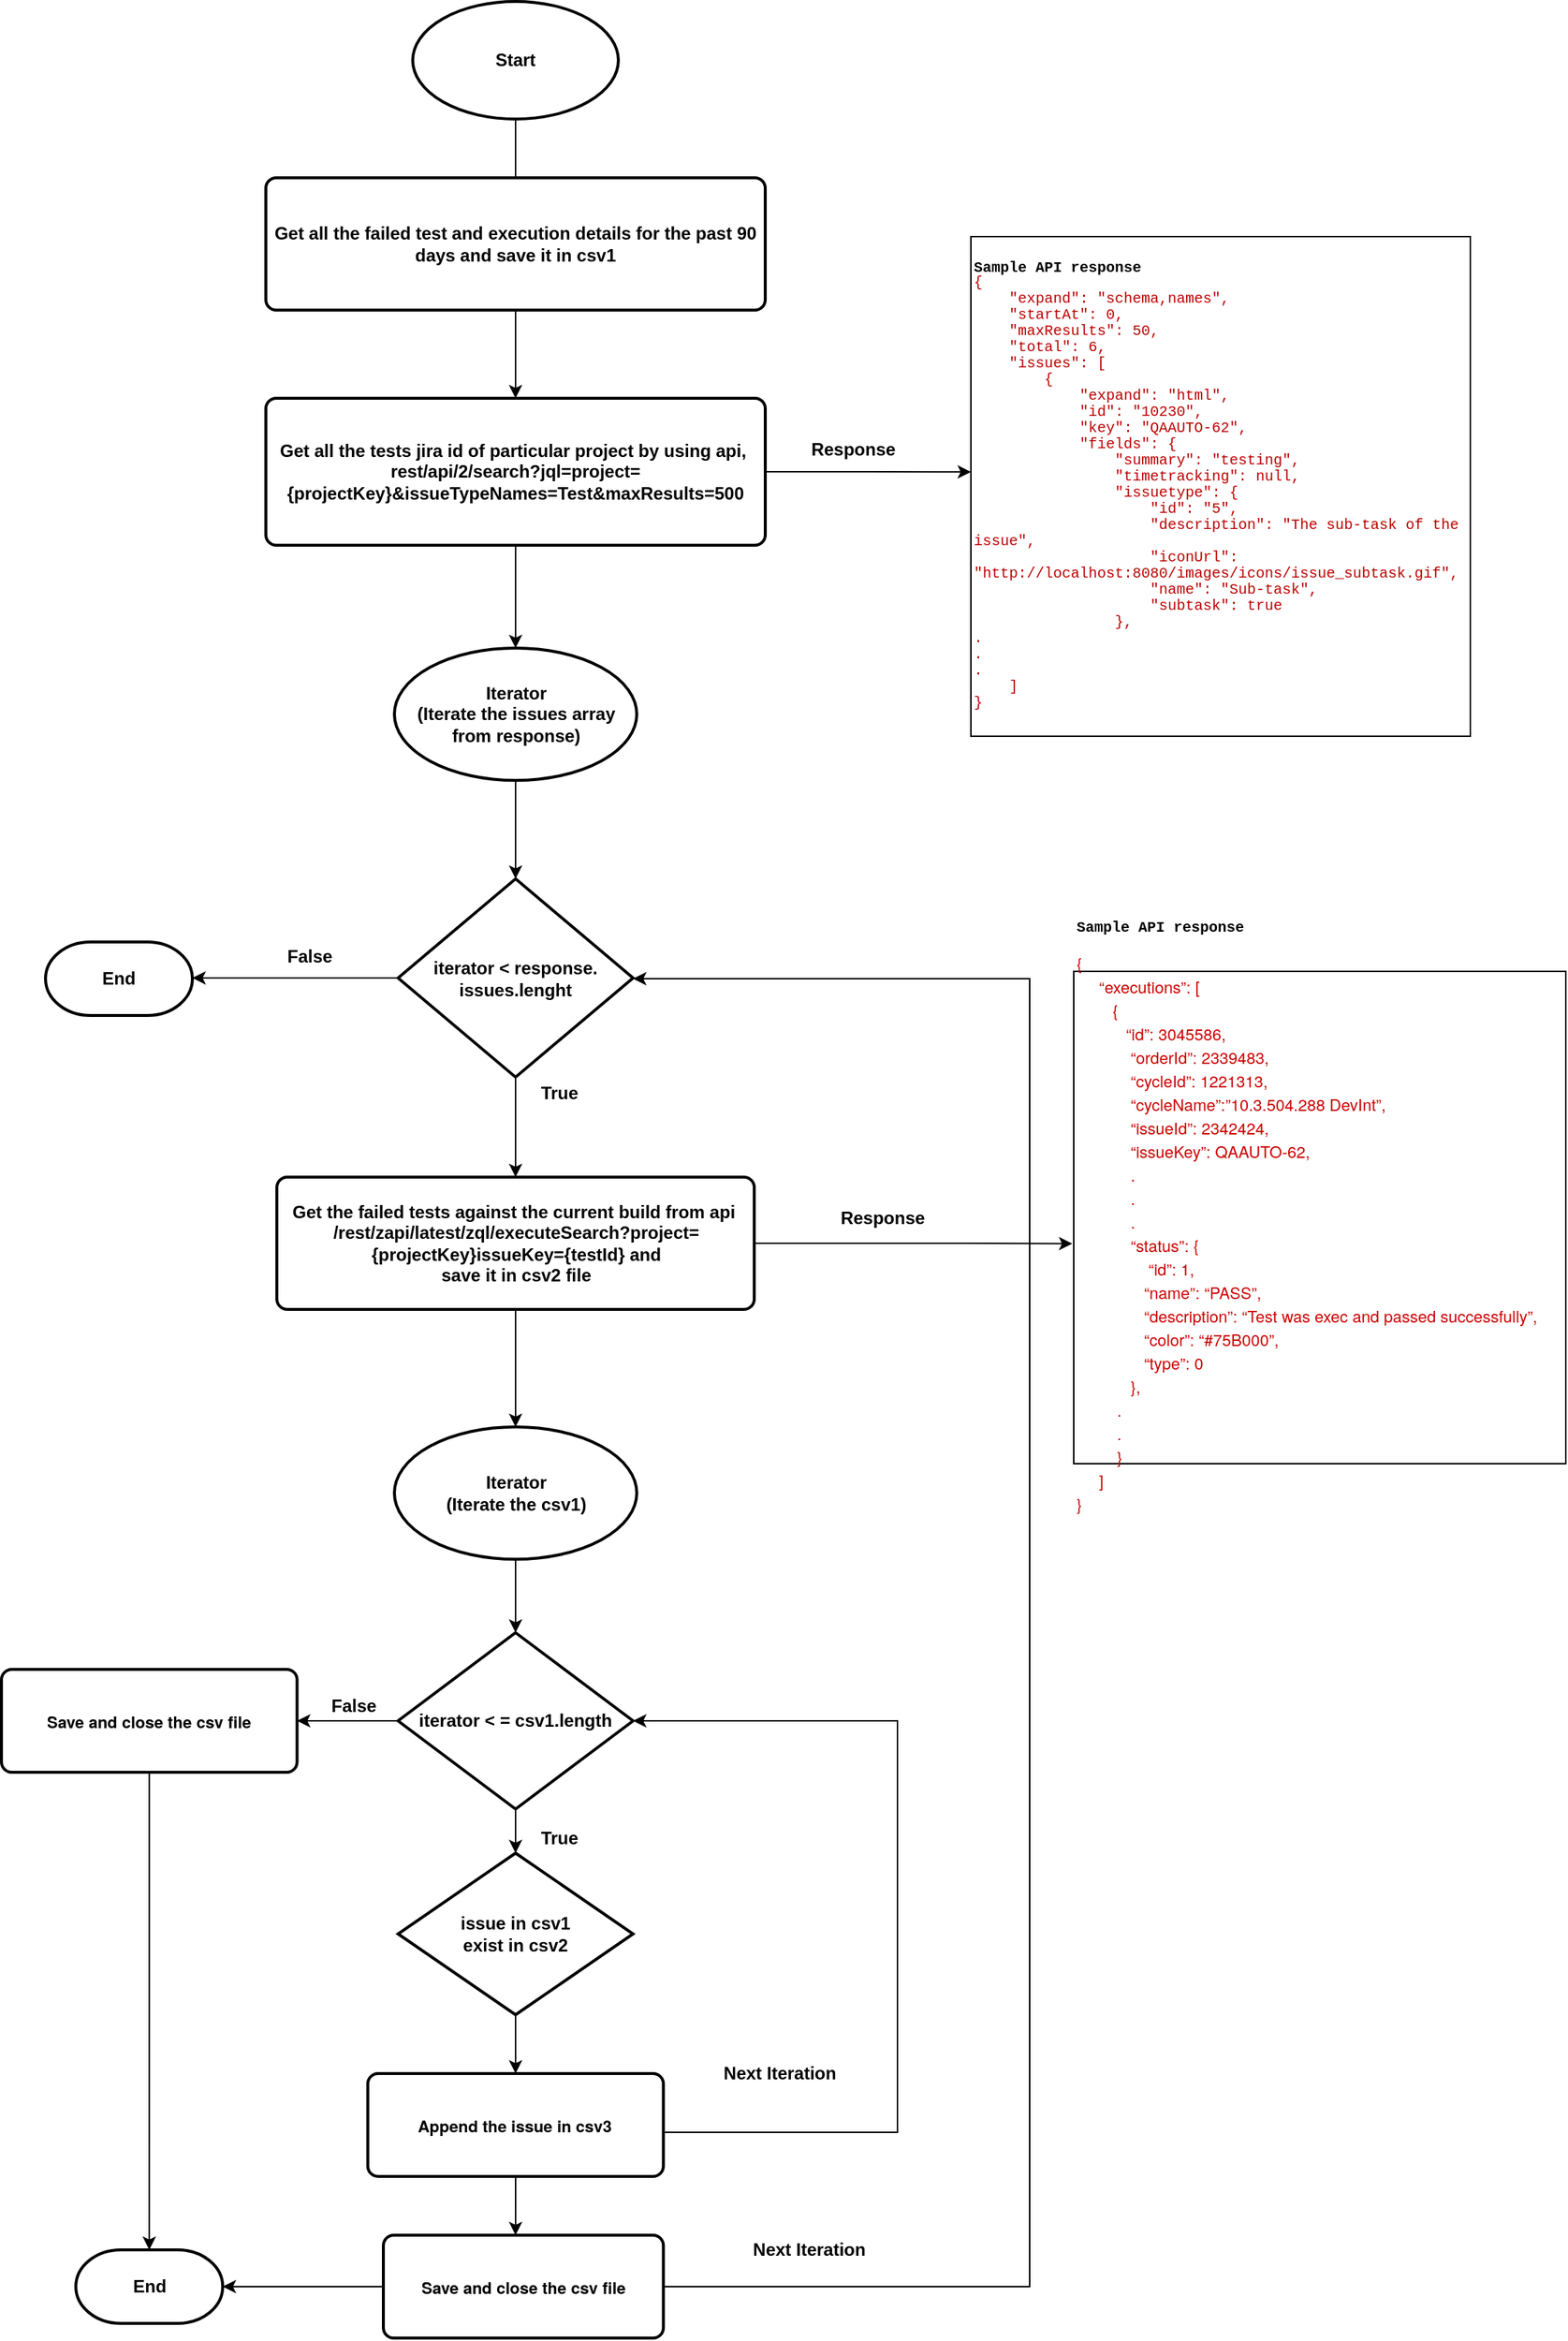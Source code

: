 <mxfile version="13.6.0" type="device"><diagram id="2oE6Z_LsZPGWyLlw_Tdg" name="Page-1"><mxGraphModel dx="1662" dy="745" grid="1" gridSize="10" guides="1" tooltips="1" connect="1" arrows="1" fold="1" page="1" pageScale="1" pageWidth="1169" pageHeight="1654" math="0" shadow="0"><root><mxCell id="0"/><mxCell id="1" parent="0"/><mxCell id="XJY1YXqHP2De0MXjU5ea-6" style="edgeStyle=orthogonalEdgeStyle;rounded=0;orthogonalLoop=1;jettySize=auto;html=1;entryX=0.5;entryY=0;entryDx=0;entryDy=0;" parent="1" source="hx-Lhf3FxmD-cuh9rM-f-1" edge="1"><mxGeometry relative="1" as="geometry"><mxPoint x="369.99" y="170" as="targetPoint"/></mxGeometry></mxCell><mxCell id="hx-Lhf3FxmD-cuh9rM-f-1" value="&lt;b&gt;Start&lt;/b&gt;" style="strokeWidth=2;html=1;shape=mxgraph.flowchart.start_2;whiteSpace=wrap;" parent="1" vertex="1"><mxGeometry x="299.99" y="20" width="140" height="80" as="geometry"/></mxCell><mxCell id="hx-Lhf3FxmD-cuh9rM-f-8" style="edgeStyle=orthogonalEdgeStyle;rounded=0;orthogonalLoop=1;jettySize=auto;html=1;exitX=0.5;exitY=1;exitDx=0;exitDy=0;entryX=0.5;entryY=0;entryDx=0;entryDy=0;entryPerimeter=0;" parent="1" source="hx-Lhf3FxmD-cuh9rM-f-3" target="hx-Lhf3FxmD-cuh9rM-f-7" edge="1"><mxGeometry relative="1" as="geometry"/></mxCell><mxCell id="hx-Lhf3FxmD-cuh9rM-f-9" style="edgeStyle=orthogonalEdgeStyle;rounded=0;orthogonalLoop=1;jettySize=auto;html=1;entryX=0;entryY=0.471;entryDx=0;entryDy=0;entryPerimeter=0;" parent="1" source="hx-Lhf3FxmD-cuh9rM-f-3" target="hx-Lhf3FxmD-cuh9rM-f-6" edge="1"><mxGeometry relative="1" as="geometry"/></mxCell><mxCell id="hx-Lhf3FxmD-cuh9rM-f-3" value="Get all the tests jira id of particular project by using api,&amp;nbsp;&lt;br&gt;rest/api/2/search?jql=project={projectKey}&amp;amp;issueTypeNames=Test&amp;amp;maxResults=500" style="rounded=1;whiteSpace=wrap;html=1;absoluteArcSize=1;arcSize=14;strokeWidth=2;fontStyle=1" parent="1" vertex="1"><mxGeometry x="200.01" y="290" width="340" height="100" as="geometry"/></mxCell><mxCell id="hx-Lhf3FxmD-cuh9rM-f-6" value="&lt;p class=&quot;p1&quot; style=&quot;margin: 0px ; font-stretch: normal ; line-height: 100% ; font-family: &amp;#34;courier&amp;#34; ; font-size: 10px&quot;&gt;&lt;span class=&quot;s1&quot;&gt;&lt;font style=&quot;font-size: 10px&quot; color=&quot;rgba(0, 0, 0, 0)&quot;&gt;&lt;br&gt;&lt;/font&gt;&lt;/span&gt;&lt;/p&gt;&lt;p class=&quot;p1&quot; style=&quot;margin: 0px ; font-stretch: normal ; line-height: 100% ; font-family: &amp;#34;courier&amp;#34; ; font-size: 10px&quot;&gt;&lt;span class=&quot;s1&quot;&gt;&lt;font style=&quot;font-size: 10px&quot;&gt;&lt;b&gt;Sample API response&lt;/b&gt;&lt;/font&gt;&lt;/span&gt;&lt;/p&gt;&lt;p class=&quot;p1&quot; style=&quot;margin: 0px ; font-stretch: normal ; line-height: 100% ; font-family: &amp;#34;courier&amp;#34; ; font-size: 10px&quot;&gt;&lt;span class=&quot;s1&quot;&gt;&lt;font style=&quot;font-size: 10px&quot; color=&quot;rgba(0, 0, 0, 0)&quot;&gt;{&lt;/font&gt;&lt;/span&gt;&lt;/p&gt;&lt;p class=&quot;p1&quot; style=&quot;margin: 0px ; font-stretch: normal ; line-height: normal ; font-family: &amp;#34;courier&amp;#34; ; font-size: 10px&quot;&gt;&lt;span class=&quot;s1&quot;&gt;&lt;font style=&quot;font-size: 10px&quot; color=&quot;rgba(0, 0, 0, 0)&quot;&gt;&lt;span class=&quot;Apple-converted-space&quot;&gt;&amp;nbsp; &amp;nbsp; &lt;/span&gt;&quot;expand&quot;: &quot;schema,names&quot;,&lt;/font&gt;&lt;/span&gt;&lt;/p&gt;&lt;p class=&quot;p1&quot; style=&quot;margin: 0px ; font-stretch: normal ; line-height: normal ; font-family: &amp;#34;courier&amp;#34; ; font-size: 10px&quot;&gt;&lt;span class=&quot;s1&quot;&gt;&lt;font style=&quot;font-size: 10px&quot; color=&quot;rgba(0, 0, 0, 0)&quot;&gt;&lt;span class=&quot;Apple-converted-space&quot;&gt;&amp;nbsp; &amp;nbsp; &lt;/span&gt;&quot;startAt&quot;: 0,&lt;/font&gt;&lt;/span&gt;&lt;/p&gt;&lt;p class=&quot;p1&quot; style=&quot;margin: 0px ; font-stretch: normal ; line-height: normal ; font-family: &amp;#34;courier&amp;#34; ; font-size: 10px&quot;&gt;&lt;span class=&quot;s1&quot;&gt;&lt;font style=&quot;font-size: 10px&quot; color=&quot;rgba(0, 0, 0, 0)&quot;&gt;&lt;span class=&quot;Apple-converted-space&quot;&gt;&amp;nbsp; &amp;nbsp; &lt;/span&gt;&quot;maxResults&quot;: 50,&lt;/font&gt;&lt;/span&gt;&lt;/p&gt;&lt;p class=&quot;p1&quot; style=&quot;margin: 0px ; font-stretch: normal ; line-height: normal ; font-family: &amp;#34;courier&amp;#34; ; font-size: 10px&quot;&gt;&lt;span class=&quot;s1&quot;&gt;&lt;font style=&quot;font-size: 10px&quot; color=&quot;rgba(0, 0, 0, 0)&quot;&gt;&lt;span class=&quot;Apple-converted-space&quot;&gt;&amp;nbsp; &amp;nbsp; &lt;/span&gt;&quot;total&quot;: 6,&lt;/font&gt;&lt;/span&gt;&lt;/p&gt;&lt;p class=&quot;p1&quot; style=&quot;margin: 0px ; font-stretch: normal ; line-height: normal ; font-family: &amp;#34;courier&amp;#34; ; font-size: 10px&quot;&gt;&lt;span class=&quot;s1&quot;&gt;&lt;font style=&quot;font-size: 10px&quot; color=&quot;rgba(0, 0, 0, 0)&quot;&gt;&lt;span class=&quot;Apple-converted-space&quot;&gt;&amp;nbsp; &amp;nbsp; &lt;/span&gt;&quot;issues&quot;: [&lt;/font&gt;&lt;/span&gt;&lt;/p&gt;&lt;p class=&quot;p1&quot; style=&quot;margin: 0px ; font-stretch: normal ; line-height: normal ; font-family: &amp;#34;courier&amp;#34; ; font-size: 10px&quot;&gt;&lt;span class=&quot;s1&quot;&gt;&lt;font style=&quot;font-size: 10px&quot; color=&quot;rgba(0, 0, 0, 0)&quot;&gt;&lt;span class=&quot;Apple-converted-space&quot;&gt;&amp;nbsp; &amp;nbsp; &amp;nbsp; &amp;nbsp; &lt;/span&gt;{&lt;/font&gt;&lt;/span&gt;&lt;/p&gt;&lt;p class=&quot;p1&quot; style=&quot;margin: 0px ; font-stretch: normal ; line-height: normal ; font-family: &amp;#34;courier&amp;#34; ; font-size: 10px&quot;&gt;&lt;span class=&quot;s1&quot;&gt;&lt;font style=&quot;font-size: 10px&quot; color=&quot;rgba(0, 0, 0, 0)&quot;&gt;&lt;span class=&quot;Apple-converted-space&quot;&gt;&amp;nbsp; &amp;nbsp; &amp;nbsp; &amp;nbsp; &amp;nbsp; &amp;nbsp; &lt;/span&gt;&quot;expand&quot;: &quot;html&quot;,&lt;/font&gt;&lt;/span&gt;&lt;/p&gt;&lt;p class=&quot;p1&quot; style=&quot;margin: 0px ; font-stretch: normal ; line-height: normal ; font-family: &amp;#34;courier&amp;#34; ; font-size: 10px&quot;&gt;&lt;span class=&quot;s1&quot;&gt;&lt;font style=&quot;font-size: 10px&quot; color=&quot;rgba(0, 0, 0, 0)&quot;&gt;&lt;span class=&quot;Apple-converted-space&quot;&gt;&amp;nbsp; &amp;nbsp; &amp;nbsp; &amp;nbsp; &amp;nbsp; &amp;nbsp; &lt;/span&gt;&quot;id&quot;: &quot;10230&quot;,&lt;/font&gt;&lt;/span&gt;&lt;/p&gt;&lt;p class=&quot;p1&quot; style=&quot;margin: 0px ; font-stretch: normal ; line-height: normal ; font-family: &amp;#34;courier&amp;#34; ; font-size: 10px&quot;&gt;&lt;span class=&quot;s1&quot;&gt;&lt;font style=&quot;font-size: 10px&quot; color=&quot;rgba(0, 0, 0, 0)&quot;&gt;&lt;span class=&quot;Apple-converted-space&quot;&gt;&amp;nbsp; &amp;nbsp; &amp;nbsp; &amp;nbsp; &amp;nbsp; &amp;nbsp; &lt;/span&gt;&quot;key&quot;: &quot;QAAUTO-62&quot;,&lt;/font&gt;&lt;/span&gt;&lt;/p&gt;&lt;p class=&quot;p1&quot; style=&quot;margin: 0px ; font-stretch: normal ; line-height: normal ; font-family: &amp;#34;courier&amp;#34; ; font-size: 10px&quot;&gt;&lt;span class=&quot;s1&quot;&gt;&lt;font style=&quot;font-size: 10px&quot; color=&quot;rgba(0, 0, 0, 0)&quot;&gt;&lt;span class=&quot;Apple-converted-space&quot;&gt;&amp;nbsp; &amp;nbsp; &amp;nbsp; &amp;nbsp; &amp;nbsp; &amp;nbsp; &lt;/span&gt;&quot;fields&quot;: {&lt;/font&gt;&lt;/span&gt;&lt;/p&gt;&lt;p class=&quot;p1&quot; style=&quot;margin: 0px ; font-stretch: normal ; line-height: normal ; font-family: &amp;#34;courier&amp;#34; ; font-size: 10px&quot;&gt;&lt;span class=&quot;s1&quot;&gt;&lt;font style=&quot;font-size: 10px&quot; color=&quot;rgba(0, 0, 0, 0)&quot;&gt;&lt;span class=&quot;Apple-converted-space&quot;&gt;&amp;nbsp; &amp;nbsp; &amp;nbsp; &amp;nbsp; &amp;nbsp; &amp;nbsp; &amp;nbsp; &amp;nbsp; &lt;/span&gt;&quot;summary&quot;: &quot;testing&quot;,&lt;/font&gt;&lt;/span&gt;&lt;/p&gt;&lt;p class=&quot;p1&quot; style=&quot;margin: 0px ; font-stretch: normal ; line-height: normal ; font-family: &amp;#34;courier&amp;#34; ; font-size: 10px&quot;&gt;&lt;span class=&quot;s1&quot;&gt;&lt;font style=&quot;font-size: 10px&quot; color=&quot;rgba(0, 0, 0, 0)&quot;&gt;&lt;span class=&quot;Apple-converted-space&quot;&gt;&amp;nbsp; &amp;nbsp; &amp;nbsp; &amp;nbsp; &amp;nbsp; &amp;nbsp; &amp;nbsp; &amp;nbsp; &lt;/span&gt;&quot;timetracking&quot;: null,&lt;/font&gt;&lt;/span&gt;&lt;/p&gt;&lt;p class=&quot;p1&quot; style=&quot;margin: 0px ; font-stretch: normal ; line-height: normal ; font-family: &amp;#34;courier&amp;#34; ; font-size: 10px&quot;&gt;&lt;span class=&quot;s1&quot;&gt;&lt;font style=&quot;font-size: 10px&quot; color=&quot;rgba(0, 0, 0, 0)&quot;&gt;&lt;span class=&quot;Apple-converted-space&quot;&gt;&amp;nbsp; &amp;nbsp; &amp;nbsp; &amp;nbsp; &amp;nbsp; &amp;nbsp; &amp;nbsp; &amp;nbsp; &lt;/span&gt;&quot;issuetype&quot;: {&lt;/font&gt;&lt;/span&gt;&lt;/p&gt;&lt;p class=&quot;p1&quot; style=&quot;margin: 0px ; font-stretch: normal ; line-height: normal ; font-family: &amp;#34;courier&amp;#34; ; font-size: 10px&quot;&gt;&lt;span class=&quot;s1&quot;&gt;&lt;font style=&quot;font-size: 10px&quot; color=&quot;rgba(0, 0, 0, 0)&quot;&gt;&lt;span class=&quot;Apple-converted-space&quot;&gt;&amp;nbsp; &amp;nbsp; &amp;nbsp; &amp;nbsp; &amp;nbsp; &amp;nbsp; &amp;nbsp; &amp;nbsp; &amp;nbsp; &amp;nbsp; &lt;/span&gt;&quot;id&quot;: &quot;5&quot;,&lt;/font&gt;&lt;/span&gt;&lt;/p&gt;&lt;p class=&quot;p1&quot; style=&quot;margin: 0px ; font-stretch: normal ; line-height: normal ; font-family: &amp;#34;courier&amp;#34; ; font-size: 10px&quot;&gt;&lt;span class=&quot;s1&quot;&gt;&lt;font style=&quot;font-size: 10px&quot; color=&quot;rgba(0, 0, 0, 0)&quot;&gt;&lt;span class=&quot;Apple-converted-space&quot;&gt;&amp;nbsp; &amp;nbsp; &amp;nbsp; &amp;nbsp; &amp;nbsp; &amp;nbsp; &amp;nbsp; &amp;nbsp; &amp;nbsp; &amp;nbsp; &lt;/span&gt;&quot;description&quot;: &quot;The sub-task of the issue&quot;,&lt;/font&gt;&lt;/span&gt;&lt;/p&gt;&lt;p class=&quot;p1&quot; style=&quot;margin: 0px ; font-stretch: normal ; line-height: normal ; font-family: &amp;#34;courier&amp;#34; ; font-size: 10px&quot;&gt;&lt;span class=&quot;s1&quot;&gt;&lt;font style=&quot;font-size: 10px&quot; color=&quot;rgba(0, 0, 0, 0)&quot;&gt;&lt;span class=&quot;Apple-converted-space&quot;&gt;&amp;nbsp; &amp;nbsp; &amp;nbsp; &amp;nbsp; &amp;nbsp; &amp;nbsp; &amp;nbsp; &amp;nbsp; &amp;nbsp; &amp;nbsp; &lt;/span&gt;&quot;iconUrl&quot;: &quot;http://localhost:8080/images/icons/issue_subtask.gif&quot;,&lt;/font&gt;&lt;/span&gt;&lt;/p&gt;&lt;p class=&quot;p1&quot; style=&quot;margin: 0px ; font-stretch: normal ; line-height: normal ; font-family: &amp;#34;courier&amp;#34; ; font-size: 10px&quot;&gt;&lt;span class=&quot;s1&quot;&gt;&lt;font style=&quot;font-size: 10px&quot; color=&quot;rgba(0, 0, 0, 0)&quot;&gt;&lt;span class=&quot;Apple-converted-space&quot;&gt;&amp;nbsp; &amp;nbsp; &amp;nbsp; &amp;nbsp; &amp;nbsp; &amp;nbsp; &amp;nbsp; &amp;nbsp; &amp;nbsp; &amp;nbsp; &lt;/span&gt;&quot;name&quot;: &quot;Sub-task&quot;,&lt;/font&gt;&lt;/span&gt;&lt;/p&gt;&lt;p class=&quot;p1&quot; style=&quot;margin: 0px ; font-stretch: normal ; line-height: normal ; font-family: &amp;#34;courier&amp;#34; ; font-size: 10px&quot;&gt;&lt;span class=&quot;s1&quot;&gt;&lt;font style=&quot;font-size: 10px&quot; color=&quot;rgba(0, 0, 0, 0)&quot;&gt;&lt;span class=&quot;Apple-converted-space&quot;&gt;&amp;nbsp; &amp;nbsp; &amp;nbsp; &amp;nbsp; &amp;nbsp; &amp;nbsp; &amp;nbsp; &amp;nbsp; &amp;nbsp; &amp;nbsp; &lt;/span&gt;&quot;subtask&quot;: true&lt;/font&gt;&lt;/span&gt;&lt;/p&gt;&lt;p class=&quot;p1&quot; style=&quot;margin: 0px ; font-stretch: normal ; line-height: normal ; font-family: &amp;#34;courier&amp;#34; ; font-size: 10px&quot;&gt;&lt;span class=&quot;s1&quot;&gt;&lt;font style=&quot;font-size: 10px&quot; color=&quot;rgba(0, 0, 0, 0)&quot;&gt;&lt;span class=&quot;Apple-converted-space&quot;&gt;&amp;nbsp; &amp;nbsp; &amp;nbsp; &amp;nbsp; &amp;nbsp; &amp;nbsp; &amp;nbsp; &amp;nbsp; &lt;/span&gt;},&lt;/font&gt;&lt;/span&gt;&lt;/p&gt;&lt;p class=&quot;p1&quot; style=&quot;margin: 0px ; font-stretch: normal ; line-height: normal ; font-family: &amp;#34;courier&amp;#34; ; font-size: 10px&quot;&gt;&lt;span class=&quot;s1&quot;&gt;&lt;font style=&quot;font-size: 10px&quot; color=&quot;rgba(0, 0, 0, 0)&quot;&gt;&lt;span class=&quot;Apple-tab-span&quot;&gt;&#9;&lt;/span&gt;&lt;span class=&quot;Apple-tab-span&quot;&gt;&#9;&lt;/span&gt;.&lt;/font&gt;&lt;/span&gt;&lt;/p&gt;&lt;p class=&quot;p1&quot; style=&quot;margin: 0px ; font-stretch: normal ; line-height: normal ; font-family: &amp;#34;courier&amp;#34; ; font-size: 10px&quot;&gt;&lt;span class=&quot;s1&quot;&gt;&lt;font style=&quot;font-size: 10px&quot; color=&quot;rgba(0, 0, 0, 0)&quot;&gt;&lt;span class=&quot;Apple-tab-span&quot;&gt;&#9;&lt;/span&gt;&lt;span class=&quot;Apple-tab-span&quot;&gt;&#9;&lt;/span&gt;.&lt;/font&gt;&lt;/span&gt;&lt;/p&gt;&lt;p class=&quot;p1&quot; style=&quot;margin: 0px ; font-stretch: normal ; line-height: normal ; font-family: &amp;#34;courier&amp;#34; ; font-size: 10px&quot;&gt;&lt;span class=&quot;s1&quot;&gt;&lt;font style=&quot;font-size: 10px&quot; color=&quot;rgba(0, 0, 0, 0)&quot;&gt;&lt;span class=&quot;Apple-tab-span&quot;&gt;&#9;&lt;/span&gt;&lt;span class=&quot;Apple-tab-span&quot;&gt;&#9;&lt;/span&gt;.&lt;/font&gt;&lt;/span&gt;&lt;/p&gt;&lt;p class=&quot;p1&quot; style=&quot;margin: 0px ; font-stretch: normal ; line-height: normal ; font-family: &amp;#34;courier&amp;#34; ; font-size: 10px&quot;&gt;&lt;span class=&quot;s1&quot;&gt;&lt;font style=&quot;font-size: 10px&quot; color=&quot;rgba(0, 0, 0, 0)&quot;&gt;&lt;span class=&quot;Apple-converted-space&quot;&gt;&amp;nbsp; &amp;nbsp; &lt;/span&gt;]&lt;/font&gt;&lt;/span&gt;&lt;/p&gt;&lt;p class=&quot;p1&quot; style=&quot;margin: 0px ; font-stretch: normal ; line-height: normal ; font-family: &amp;#34;courier&amp;#34; ; font-size: 10px&quot;&gt;&lt;span class=&quot;s1&quot;&gt;&lt;font style=&quot;font-size: 10px&quot; color=&quot;rgba(0, 0, 0, 0)&quot;&gt;}&lt;/font&gt;&lt;/span&gt;&lt;/p&gt;&lt;p class=&quot;p1&quot; style=&quot;margin: 0px ; font-stretch: normal ; line-height: normal ; font-family: &amp;#34;courier&amp;#34; ; font-size: 10px&quot;&gt;&lt;span class=&quot;s1&quot;&gt;&lt;font style=&quot;font-size: 10px&quot; color=&quot;rgba(0, 0, 0, 0)&quot;&gt;&lt;br&gt;&lt;/font&gt;&lt;/span&gt;&lt;/p&gt;" style="whiteSpace=wrap;html=1;aspect=fixed;align=left;" parent="1" vertex="1"><mxGeometry x="680" y="180" width="340" height="340" as="geometry"/></mxCell><mxCell id="hx-Lhf3FxmD-cuh9rM-f-12" style="edgeStyle=orthogonalEdgeStyle;rounded=0;orthogonalLoop=1;jettySize=auto;html=1;entryX=0.5;entryY=0;entryDx=0;entryDy=0;entryPerimeter=0;" parent="1" source="hx-Lhf3FxmD-cuh9rM-f-7" target="hx-Lhf3FxmD-cuh9rM-f-11" edge="1"><mxGeometry relative="1" as="geometry"><mxPoint x="370" y="480" as="targetPoint"/></mxGeometry></mxCell><mxCell id="hx-Lhf3FxmD-cuh9rM-f-7" value="&lt;b&gt;Iterator&lt;br&gt;(Iterate the issues array from response)&lt;br&gt;&lt;/b&gt;" style="strokeWidth=2;html=1;shape=mxgraph.flowchart.start_1;whiteSpace=wrap;align=center;" parent="1" vertex="1"><mxGeometry x="287.5" y="460" width="165" height="90" as="geometry"/></mxCell><mxCell id="hx-Lhf3FxmD-cuh9rM-f-10" value="Response" style="text;html=1;strokeColor=none;fillColor=none;align=center;verticalAlign=middle;whiteSpace=wrap;rounded=0;fontStyle=1" parent="1" vertex="1"><mxGeometry x="560" y="310" width="80" height="30" as="geometry"/></mxCell><mxCell id="hx-Lhf3FxmD-cuh9rM-f-17" style="edgeStyle=orthogonalEdgeStyle;rounded=0;orthogonalLoop=1;jettySize=auto;html=1;exitX=0;exitY=0.5;exitDx=0;exitDy=0;exitPerimeter=0;entryX=1;entryY=0.5;entryDx=0;entryDy=0;entryPerimeter=0;" parent="1" source="hx-Lhf3FxmD-cuh9rM-f-11" edge="1"><mxGeometry relative="1" as="geometry"><mxPoint x="150" y="684.5" as="targetPoint"/></mxGeometry></mxCell><mxCell id="hx-Lhf3FxmD-cuh9rM-f-19" style="edgeStyle=orthogonalEdgeStyle;rounded=0;orthogonalLoop=1;jettySize=auto;html=1;exitX=0.5;exitY=1;exitDx=0;exitDy=0;exitPerimeter=0;entryX=0.5;entryY=0;entryDx=0;entryDy=0;" parent="1" source="hx-Lhf3FxmD-cuh9rM-f-11" target="hx-Lhf3FxmD-cuh9rM-f-18" edge="1"><mxGeometry relative="1" as="geometry"/></mxCell><mxCell id="hx-Lhf3FxmD-cuh9rM-f-11" value="&lt;b&gt;iterator &amp;lt; response.&lt;br&gt;issues.lenght&lt;/b&gt;" style="strokeWidth=2;html=1;shape=mxgraph.flowchart.decision;whiteSpace=wrap;align=center;" parent="1" vertex="1"><mxGeometry x="290.01" y="617" width="160" height="135" as="geometry"/></mxCell><mxCell id="hx-Lhf3FxmD-cuh9rM-f-16" value="False" style="text;html=1;strokeColor=none;fillColor=none;align=center;verticalAlign=middle;whiteSpace=wrap;rounded=0;fontStyle=1" parent="1" vertex="1"><mxGeometry x="200" y="660" width="60" height="20" as="geometry"/></mxCell><mxCell id="hx-Lhf3FxmD-cuh9rM-f-33" style="edgeStyle=orthogonalEdgeStyle;rounded=0;orthogonalLoop=1;jettySize=auto;html=1;exitX=1;exitY=0.5;exitDx=0;exitDy=0;entryX=-0.003;entryY=0.553;entryDx=0;entryDy=0;entryPerimeter=0;" parent="1" source="hx-Lhf3FxmD-cuh9rM-f-18" target="hx-Lhf3FxmD-cuh9rM-f-32" edge="1"><mxGeometry relative="1" as="geometry"><Array as="points"><mxPoint x="674" y="865"/></Array></mxGeometry></mxCell><mxCell id="XJY1YXqHP2De0MXjU5ea-11" style="edgeStyle=orthogonalEdgeStyle;rounded=0;orthogonalLoop=1;jettySize=auto;html=1;entryX=0.5;entryY=0;entryDx=0;entryDy=0;entryPerimeter=0;" parent="1" source="hx-Lhf3FxmD-cuh9rM-f-18" target="XJY1YXqHP2De0MXjU5ea-10" edge="1"><mxGeometry relative="1" as="geometry"/></mxCell><mxCell id="hx-Lhf3FxmD-cuh9rM-f-18" value="Get the failed tests against the current build from api&amp;nbsp;&lt;br&gt;/rest/zapi/latest/zql/executeSearch?project={projectKey}issueKey={testId}&amp;nbsp;and &lt;br&gt;save it in csv2 file" style="rounded=1;whiteSpace=wrap;html=1;absoluteArcSize=1;arcSize=14;strokeWidth=2;align=center;fontStyle=1" parent="1" vertex="1"><mxGeometry x="207.5" y="820" width="325" height="90" as="geometry"/></mxCell><mxCell id="hx-Lhf3FxmD-cuh9rM-f-25" value="Next Iteration" style="text;html=1;strokeColor=none;fillColor=none;align=center;verticalAlign=middle;whiteSpace=wrap;rounded=0;rotation=0;fontStyle=1" parent="1" vertex="1"><mxGeometry x="500" y="1410" width="100" height="40" as="geometry"/></mxCell><mxCell id="hx-Lhf3FxmD-cuh9rM-f-26" value="End" style="strokeWidth=2;html=1;shape=mxgraph.flowchart.terminator;whiteSpace=wrap;align=center;fontStyle=1" parent="1" vertex="1"><mxGeometry x="70.63" y="1550" width="100" height="50" as="geometry"/></mxCell><mxCell id="XJY1YXqHP2De0MXjU5ea-24" style="edgeStyle=orthogonalEdgeStyle;rounded=0;orthogonalLoop=1;jettySize=auto;html=1;entryX=0.5;entryY=0;entryDx=0;entryDy=0;" parent="1" source="hx-Lhf3FxmD-cuh9rM-f-27" edge="1"><mxGeometry relative="1" as="geometry"><mxPoint x="369.995" y="1540" as="targetPoint"/></mxGeometry></mxCell><mxCell id="VWHqLorydtB_AIT5kREn-7" style="edgeStyle=orthogonalEdgeStyle;rounded=0;orthogonalLoop=1;jettySize=auto;html=1;entryX=1;entryY=0.5;entryDx=0;entryDy=0;entryPerimeter=0;" edge="1" parent="1" source="hx-Lhf3FxmD-cuh9rM-f-27" target="XJY1YXqHP2De0MXjU5ea-14"><mxGeometry relative="1" as="geometry"><mxPoint x="670" y="1320" as="targetPoint"/><Array as="points"><mxPoint x="630" y="1470"/><mxPoint x="630" y="1190"/></Array></mxGeometry></mxCell><mxCell id="hx-Lhf3FxmD-cuh9rM-f-27" value="&lt;p class=&quot;p1&quot; style=&quot;margin: 0px ; font-stretch: normal ; font-size: 11px ; line-height: normal ; font-family: &amp;#34;helvetica neue&amp;#34;&quot;&gt;Append the issue in csv3&lt;/p&gt;" style="rounded=1;whiteSpace=wrap;html=1;absoluteArcSize=1;arcSize=14;strokeWidth=2;align=center;fontStyle=1" parent="1" vertex="1"><mxGeometry x="269.39" y="1430" width="201.25" height="70" as="geometry"/></mxCell><mxCell id="hx-Lhf3FxmD-cuh9rM-f-31" value="True" style="text;html=1;strokeColor=none;fillColor=none;align=center;verticalAlign=middle;whiteSpace=wrap;rounded=0;fontStyle=1" parent="1" vertex="1"><mxGeometry x="380" y="752.5" width="40" height="20" as="geometry"/></mxCell><mxCell id="hx-Lhf3FxmD-cuh9rM-f-32" value="&lt;p class=&quot;p1&quot; style=&quot;margin: 0px ; font-stretch: normal ; line-height: 100% ; font-family: &amp;#34;courier&amp;#34; ; font-size: 10px&quot;&gt;&lt;span class=&quot;s1&quot;&gt;&lt;font style=&quot;font-size: 10px&quot; color=&quot;rgba(0, 0, 0, 0)&quot;&gt;&lt;br&gt;&lt;/font&gt;&lt;/span&gt;&lt;/p&gt;&lt;p class=&quot;p1&quot; style=&quot;margin: 0px ; font-stretch: normal ; line-height: 100% ; font-family: &amp;#34;courier&amp;#34; ; font-size: 10px&quot;&gt;&lt;span class=&quot;s1&quot;&gt;&lt;font style=&quot;font-size: 10px&quot;&gt;&lt;b&gt;Sample API response&lt;/b&gt;&lt;/font&gt;&lt;/span&gt;&lt;/p&gt;&lt;p class=&quot;p1&quot; style=&quot;margin: 0px ; font-stretch: normal ; line-height: 100% ; font-family: &amp;#34;courier&amp;#34; ; font-size: 10px&quot;&gt;&lt;span class=&quot;s1&quot;&gt;&lt;font style=&quot;font-size: 10px&quot; color=&quot;#cc0000&quot;&gt;&lt;b&gt;&lt;br&gt;&lt;/b&gt;&lt;/font&gt;&lt;/span&gt;&lt;/p&gt;&lt;p class=&quot;p1&quot; style=&quot;margin: 0px ; font-stretch: normal ; font-size: 11px ; line-height: normal ; font-family: &amp;#34;helvetica neue&amp;#34;&quot;&gt;&lt;font color=&quot;#cc0000&quot;&gt;{&lt;/font&gt;&lt;/p&gt;&lt;p class=&quot;p1&quot; style=&quot;margin: 0px ; font-stretch: normal ; font-size: 11px ; line-height: normal ; font-family: &amp;#34;helvetica neue&amp;#34;&quot;&gt;&lt;font color=&quot;#cc0000&quot;&gt;&lt;span class=&quot;Apple-converted-space&quot;&gt;&amp;nbsp;&amp;nbsp; &amp;nbsp; &lt;/span&gt;“executions”: [&lt;/font&gt;&lt;/p&gt;&lt;p class=&quot;p1&quot; style=&quot;margin: 0px ; font-stretch: normal ; font-size: 11px ; line-height: normal ; font-family: &amp;#34;helvetica neue&amp;#34;&quot;&gt;&lt;font color=&quot;#cc0000&quot;&gt;&lt;span class=&quot;Apple-converted-space&quot;&gt;&amp;nbsp; &amp;nbsp; &amp;nbsp; &amp;nbsp;&amp;nbsp;&lt;span class=&quot;Apple-tab-span&quot;&gt;&lt;/span&gt;&lt;/span&gt;{&lt;/font&gt;&lt;/p&gt;&lt;p class=&quot;p1&quot; style=&quot;margin: 0px ; font-stretch: normal ; font-size: 11px ; line-height: normal ; font-family: &amp;#34;helvetica neue&amp;#34;&quot;&gt;&lt;font color=&quot;#cc0000&quot;&gt;&lt;span class=&quot;Apple-tab-span&quot;&gt;&#9;&lt;/span&gt; &lt;span class=&quot;Apple-converted-space&quot;&gt;&amp;nbsp; &amp;nbsp; &amp;nbsp; &amp;nbsp; &amp;nbsp; &amp;nbsp;&lt;/span&gt;“id”: 3045586,&lt;/font&gt;&lt;/p&gt;&lt;p class=&quot;p1&quot; style=&quot;margin: 0px ; font-stretch: normal ; font-size: 11px ; line-height: normal ; font-family: &amp;#34;helvetica neue&amp;#34;&quot;&gt;&lt;font color=&quot;#cc0000&quot;&gt;&lt;span class=&quot;Apple-tab-span&quot;&gt;&#9;&lt;/span&gt; &lt;span class=&quot;Apple-converted-space&quot;&gt;&amp;nbsp; &amp;nbsp; &amp;nbsp; &amp;nbsp; &amp;nbsp; &amp;nbsp;&amp;nbsp;&lt;/span&gt;“orderId”: 2339483,&lt;/font&gt;&lt;/p&gt;&lt;p class=&quot;p1&quot; style=&quot;margin: 0px ; font-stretch: normal ; font-size: 11px ; line-height: normal ; font-family: &amp;#34;helvetica neue&amp;#34;&quot;&gt;&lt;font color=&quot;#cc0000&quot;&gt;&lt;span class=&quot;Apple-tab-span&quot;&gt;&#9;&lt;/span&gt; &lt;span class=&quot;Apple-converted-space&quot;&gt;&amp;nbsp; &amp;nbsp; &amp;nbsp; &amp;nbsp; &amp;nbsp; &amp;nbsp;&amp;nbsp;&lt;/span&gt;“cycleId”: 1221313,&lt;/font&gt;&lt;/p&gt;&lt;p class=&quot;p1&quot; style=&quot;margin: 0px ; font-stretch: normal ; font-size: 11px ; line-height: normal ; font-family: &amp;#34;helvetica neue&amp;#34;&quot;&gt;&lt;font color=&quot;#cc0000&quot;&gt;&lt;span class=&quot;Apple-tab-span&quot;&gt;&#9;&lt;/span&gt; &lt;span class=&quot;Apple-converted-space&quot;&gt;&amp;nbsp; &amp;nbsp; &amp;nbsp; &amp;nbsp; &amp;nbsp; &amp;nbsp; &lt;/span&gt;“cycleName”:”10.3.504.288 DevInt”,&lt;/font&gt;&lt;/p&gt;&lt;p class=&quot;p1&quot; style=&quot;margin: 0px ; font-stretch: normal ; font-size: 11px ; line-height: normal ; font-family: &amp;#34;helvetica neue&amp;#34;&quot;&gt;&lt;font color=&quot;#cc0000&quot;&gt;&lt;span class=&quot;Apple-tab-span&quot;&gt;&#9;&lt;/span&gt; &lt;span class=&quot;Apple-converted-space&quot;&gt;&amp;nbsp; &amp;nbsp; &amp;nbsp; &amp;nbsp; &amp;nbsp; &amp;nbsp; &lt;/span&gt;“issueId”: 2342424,&lt;/font&gt;&lt;/p&gt;&lt;p class=&quot;p1&quot; style=&quot;margin: 0px ; font-stretch: normal ; font-size: 11px ; line-height: normal ; font-family: &amp;#34;helvetica neue&amp;#34;&quot;&gt;&lt;font color=&quot;#cc0000&quot;&gt;&lt;span class=&quot;Apple-tab-span&quot;&gt;&#9;&lt;/span&gt; &lt;span class=&quot;Apple-converted-space&quot;&gt;&amp;nbsp; &amp;nbsp; &amp;nbsp; &amp;nbsp; &amp;nbsp; &amp;nbsp;&amp;nbsp;&lt;/span&gt;“issueKey”: QAAUTO-62,&lt;/font&gt;&lt;/p&gt;&lt;p class=&quot;p1&quot; style=&quot;margin: 0px ; font-stretch: normal ; font-size: 11px ; line-height: normal ; font-family: &amp;#34;helvetica neue&amp;#34;&quot;&gt;&lt;font color=&quot;#cc0000&quot;&gt;&lt;span class=&quot;Apple-tab-span&quot;&gt;&#9;&lt;/span&gt; &lt;span class=&quot;Apple-converted-space&quot;&gt;&amp;nbsp; &amp;nbsp; &amp;nbsp; &amp;nbsp; &amp;nbsp; &amp;nbsp;&amp;nbsp;&lt;/span&gt;.&lt;/font&gt;&lt;/p&gt;&lt;p class=&quot;p1&quot; style=&quot;margin: 0px ; font-stretch: normal ; font-size: 11px ; line-height: normal ; font-family: &amp;#34;helvetica neue&amp;#34;&quot;&gt;&lt;font color=&quot;#cc0000&quot;&gt;&lt;span class=&quot;Apple-tab-span&quot;&gt;&#9;&lt;/span&gt; &lt;span class=&quot;Apple-converted-space&quot;&gt;&amp;nbsp; &amp;nbsp; &amp;nbsp; &amp;nbsp; &amp;nbsp; &amp;nbsp;&amp;nbsp;&lt;/span&gt;.&lt;/font&gt;&lt;/p&gt;&lt;p class=&quot;p1&quot; style=&quot;margin: 0px ; font-stretch: normal ; font-size: 11px ; line-height: normal ; font-family: &amp;#34;helvetica neue&amp;#34;&quot;&gt;&lt;font color=&quot;#cc0000&quot;&gt;&lt;span class=&quot;Apple-tab-span&quot;&gt;&#9;&lt;/span&gt; &lt;span class=&quot;Apple-converted-space&quot;&gt;&amp;nbsp; &amp;nbsp; &amp;nbsp; &amp;nbsp; &amp;nbsp; &amp;nbsp;&amp;nbsp;&lt;/span&gt;.&lt;/font&gt;&lt;/p&gt;&lt;p class=&quot;p1&quot; style=&quot;margin: 0px ; font-stretch: normal ; font-size: 11px ; line-height: normal ; font-family: &amp;#34;helvetica neue&amp;#34;&quot;&gt;&lt;font color=&quot;#cc0000&quot;&gt;&lt;span class=&quot;Apple-tab-span&quot;&gt;&#9;&lt;/span&gt; &lt;span class=&quot;Apple-converted-space&quot;&gt;&amp;nbsp; &amp;nbsp; &amp;nbsp; &amp;nbsp; &amp;nbsp; &amp;nbsp;&amp;nbsp;&lt;/span&gt;“status”: {&lt;/font&gt;&lt;/p&gt;&lt;p class=&quot;p1&quot; style=&quot;margin: 0px ; font-stretch: normal ; font-size: 11px ; line-height: normal ; font-family: &amp;#34;helvetica neue&amp;#34;&quot;&gt;&lt;font color=&quot;#cc0000&quot;&gt;&lt;span class=&quot;Apple-tab-span&quot;&gt;&lt;/span&gt;&lt;span class=&quot;Apple-tab-span&quot;&gt;&lt;/span&gt;&amp;nbsp; &amp;nbsp; &amp;nbsp; &amp;nbsp; &amp;nbsp; &amp;nbsp; &amp;nbsp; &amp;nbsp; “id”: 1,&lt;/font&gt;&lt;/p&gt;&lt;p class=&quot;p1&quot; style=&quot;margin: 0px ; font-stretch: normal ; font-size: 11px ; line-height: normal ; font-family: &amp;#34;helvetica neue&amp;#34;&quot;&gt;&lt;font color=&quot;#cc0000&quot;&gt;&lt;span class=&quot;Apple-tab-span&quot;&gt;&lt;/span&gt;&lt;span class=&quot;Apple-tab-span&quot;&gt;&lt;/span&gt;&amp;nbsp; &amp;nbsp; &amp;nbsp; &amp;nbsp; &amp;nbsp; &amp;nbsp; &amp;nbsp; &amp;nbsp;“name”: “PASS”,&lt;/font&gt;&lt;/p&gt;&lt;p class=&quot;p1&quot; style=&quot;margin: 0px ; font-stretch: normal ; font-size: 11px ; line-height: normal ; font-family: &amp;#34;helvetica neue&amp;#34;&quot;&gt;&lt;font color=&quot;#cc0000&quot;&gt;&lt;span class=&quot;Apple-tab-span&quot;&gt;&lt;/span&gt;&lt;span class=&quot;Apple-tab-span&quot;&gt;&lt;/span&gt;&amp;nbsp; &amp;nbsp; &amp;nbsp; &amp;nbsp; &amp;nbsp; &amp;nbsp; &amp;nbsp; &amp;nbsp;“description”: “Test was exec and passed successfully”,&lt;/font&gt;&lt;/p&gt;&lt;p class=&quot;p1&quot; style=&quot;margin: 0px ; font-stretch: normal ; font-size: 11px ; line-height: normal ; font-family: &amp;#34;helvetica neue&amp;#34;&quot;&gt;&lt;font color=&quot;#cc0000&quot;&gt;&lt;span class=&quot;Apple-tab-span&quot;&gt;&lt;/span&gt;&lt;span class=&quot;Apple-tab-span&quot;&gt;&lt;/span&gt;&amp;nbsp; &amp;nbsp; &amp;nbsp; &amp;nbsp; &amp;nbsp; &amp;nbsp; &amp;nbsp; &amp;nbsp;“color”: “#75B000”,&lt;/font&gt;&lt;/p&gt;&lt;p class=&quot;p1&quot; style=&quot;margin: 0px ; font-stretch: normal ; font-size: 11px ; line-height: normal ; font-family: &amp;#34;helvetica neue&amp;#34;&quot;&gt;&lt;font color=&quot;#cc0000&quot;&gt;&lt;span class=&quot;Apple-tab-span&quot;&gt;&lt;/span&gt;&lt;span class=&quot;Apple-tab-span&quot;&gt;&lt;/span&gt;&amp;nbsp; &amp;nbsp; &amp;nbsp; &amp;nbsp; &amp;nbsp; &amp;nbsp; &amp;nbsp; &amp;nbsp;“type”: 0&lt;/font&gt;&lt;/p&gt;&lt;p class=&quot;p1&quot; style=&quot;margin: 0px ; font-stretch: normal ; font-size: 11px ; line-height: normal ; font-family: &amp;#34;helvetica neue&amp;#34;&quot;&gt;&lt;font color=&quot;#cc0000&quot;&gt;&lt;span class=&quot;Apple-tab-span&quot;&gt;&#9;&lt;/span&gt; &lt;span class=&quot;Apple-converted-space&quot;&gt;&amp;nbsp; &amp;nbsp; &amp;nbsp; &amp;nbsp; &amp;nbsp; &amp;nbsp;&amp;nbsp;&lt;/span&gt;},&lt;/font&gt;&lt;/p&gt;&lt;p class=&quot;p1&quot; style=&quot;margin: 0px ; font-stretch: normal ; font-size: 11px ; line-height: normal ; font-family: &amp;#34;helvetica neue&amp;#34;&quot;&gt;&lt;font color=&quot;#cc0000&quot;&gt;&lt;span class=&quot;Apple-tab-span&quot;&gt;&#9;&lt;/span&gt; &lt;span class=&quot;Apple-converted-space&quot;&gt;&amp;nbsp; &amp;nbsp; &amp;nbsp; &amp;nbsp; &amp;nbsp;&lt;/span&gt;.&lt;/font&gt;&lt;/p&gt;&lt;p class=&quot;p1&quot; style=&quot;margin: 0px ; font-stretch: normal ; font-size: 11px ; line-height: normal ; font-family: &amp;#34;helvetica neue&amp;#34;&quot;&gt;&lt;font color=&quot;#cc0000&quot;&gt;&lt;span class=&quot;Apple-converted-space&quot;&gt;&amp;nbsp; &amp;nbsp;&amp;nbsp;&lt;span class=&quot;Apple-tab-span&quot;&gt;&#9;&lt;/span&gt; &amp;nbsp; &amp;nbsp; &lt;/span&gt;.&lt;/font&gt;&lt;/p&gt;&lt;p class=&quot;p1&quot; style=&quot;margin: 0px ; font-stretch: normal ; font-size: 11px ; line-height: normal ; font-family: &amp;#34;helvetica neue&amp;#34;&quot;&gt;&lt;font color=&quot;#cc0000&quot;&gt;&lt;span class=&quot;Apple-tab-span&quot;&gt;&lt;/span&gt;&amp;nbsp; &amp;nbsp; &amp;nbsp; &amp;nbsp; &amp;nbsp;}&lt;/font&gt;&lt;/p&gt;&lt;p class=&quot;p1&quot; style=&quot;margin: 0px ; font-stretch: normal ; font-size: 11px ; line-height: normal ; font-family: &amp;#34;helvetica neue&amp;#34;&quot;&gt;&lt;font color=&quot;#cc0000&quot;&gt;&lt;span class=&quot;Apple-converted-space&quot;&gt;&amp;nbsp;&amp;nbsp; &amp;nbsp; &lt;/span&gt;]&lt;/font&gt;&lt;/p&gt;&lt;p class=&quot;p1&quot; style=&quot;margin: 0px ; font-stretch: normal ; font-size: 11px ; line-height: normal ; font-family: &amp;#34;helvetica neue&amp;#34;&quot;&gt;&lt;font color=&quot;#cc0000&quot;&gt;}&lt;/font&gt;&lt;/p&gt;&lt;p class=&quot;p1&quot; style=&quot;margin: 0px ; font-stretch: normal ; line-height: normal ; font-family: &amp;#34;courier&amp;#34; ; font-size: 10px&quot;&gt;&lt;span class=&quot;s1&quot;&gt;&lt;font style=&quot;font-size: 10px&quot; color=&quot;rgba(0, 0, 0, 0)&quot;&gt;&lt;br&gt;&lt;/font&gt;&lt;/span&gt;&lt;/p&gt;" style="whiteSpace=wrap;html=1;aspect=fixed;align=left;" parent="1" vertex="1"><mxGeometry x="750" y="680" width="335" height="335" as="geometry"/></mxCell><mxCell id="hx-Lhf3FxmD-cuh9rM-f-34" value="Response" style="text;html=1;strokeColor=none;fillColor=none;align=center;verticalAlign=middle;whiteSpace=wrap;rounded=0;fontStyle=1" parent="1" vertex="1"><mxGeometry x="580" y="832.5" width="80" height="30" as="geometry"/></mxCell><mxCell id="XJY1YXqHP2De0MXjU5ea-16" style="edgeStyle=orthogonalEdgeStyle;rounded=0;orthogonalLoop=1;jettySize=auto;html=1;entryX=0.5;entryY=0;entryDx=0;entryDy=0;entryPerimeter=0;" parent="1" source="XJY1YXqHP2De0MXjU5ea-10" target="XJY1YXqHP2De0MXjU5ea-14" edge="1"><mxGeometry relative="1" as="geometry"/></mxCell><mxCell id="XJY1YXqHP2De0MXjU5ea-10" value="&lt;b&gt;Iterator&lt;br&gt;(Iterate the csv1)&lt;br&gt;&lt;/b&gt;" style="strokeWidth=2;html=1;shape=mxgraph.flowchart.start_1;whiteSpace=wrap;align=center;" parent="1" vertex="1"><mxGeometry x="287.5" y="990" width="165" height="90" as="geometry"/></mxCell><mxCell id="XJY1YXqHP2De0MXjU5ea-28" style="edgeStyle=orthogonalEdgeStyle;rounded=0;orthogonalLoop=1;jettySize=auto;html=1;entryX=1;entryY=0.5;entryDx=0;entryDy=0;" parent="1" source="XJY1YXqHP2De0MXjU5ea-14" target="XJY1YXqHP2De0MXjU5ea-26" edge="1"><mxGeometry relative="1" as="geometry"/></mxCell><mxCell id="VWHqLorydtB_AIT5kREn-4" style="edgeStyle=orthogonalEdgeStyle;rounded=0;orthogonalLoop=1;jettySize=auto;html=1;entryX=0.5;entryY=0;entryDx=0;entryDy=0;entryPerimeter=0;" edge="1" parent="1" source="XJY1YXqHP2De0MXjU5ea-14" target="VWHqLorydtB_AIT5kREn-3"><mxGeometry relative="1" as="geometry"/></mxCell><mxCell id="XJY1YXqHP2De0MXjU5ea-14" value="&lt;b&gt;iterator &amp;lt; = csv1.length&lt;/b&gt;" style="strokeWidth=2;html=1;shape=mxgraph.flowchart.decision;whiteSpace=wrap;align=center;" parent="1" vertex="1"><mxGeometry x="290" y="1130" width="160" height="120" as="geometry"/></mxCell><mxCell id="XJY1YXqHP2De0MXjU5ea-32" style="edgeStyle=orthogonalEdgeStyle;rounded=0;orthogonalLoop=1;jettySize=auto;html=1;entryX=0.5;entryY=0;entryDx=0;entryDy=0;entryPerimeter=0;" parent="1" source="XJY1YXqHP2De0MXjU5ea-26" target="hx-Lhf3FxmD-cuh9rM-f-26" edge="1"><mxGeometry relative="1" as="geometry"><mxPoint x="150" y="1470" as="targetPoint"/></mxGeometry></mxCell><mxCell id="XJY1YXqHP2De0MXjU5ea-26" value="&lt;p class=&quot;p1&quot; style=&quot;margin: 0px ; font-stretch: normal ; font-size: 11px ; line-height: normal ; font-family: &amp;#34;helvetica neue&amp;#34;&quot;&gt;Save and close the csv file&lt;/p&gt;" style="rounded=1;whiteSpace=wrap;html=1;absoluteArcSize=1;arcSize=14;strokeWidth=2;align=center;fontStyle=1" parent="1" vertex="1"><mxGeometry x="20" y="1155" width="201.25" height="70" as="geometry"/></mxCell><mxCell id="XJY1YXqHP2De0MXjU5ea-27" value="True" style="text;html=1;strokeColor=none;fillColor=none;align=center;verticalAlign=middle;whiteSpace=wrap;rounded=0;fontStyle=1" parent="1" vertex="1"><mxGeometry x="380" y="1260" width="40" height="20" as="geometry"/></mxCell><mxCell id="XJY1YXqHP2De0MXjU5ea-31" style="edgeStyle=orthogonalEdgeStyle;rounded=0;orthogonalLoop=1;jettySize=auto;html=1;entryX=1;entryY=0.5;entryDx=0;entryDy=0;entryPerimeter=0;" parent="1" source="XJY1YXqHP2De0MXjU5ea-30" target="hx-Lhf3FxmD-cuh9rM-f-26" edge="1"><mxGeometry relative="1" as="geometry"/></mxCell><mxCell id="VWHqLorydtB_AIT5kREn-9" style="edgeStyle=orthogonalEdgeStyle;rounded=0;orthogonalLoop=1;jettySize=auto;html=1;" edge="1" parent="1" source="XJY1YXqHP2De0MXjU5ea-30"><mxGeometry relative="1" as="geometry"><mxPoint x="450" y="685" as="targetPoint"/><Array as="points"><mxPoint x="720" y="1575"/><mxPoint x="720" y="685"/></Array></mxGeometry></mxCell><mxCell id="XJY1YXqHP2De0MXjU5ea-30" value="&lt;p class=&quot;p1&quot; style=&quot;margin: 0px ; font-stretch: normal ; font-size: 11px ; line-height: normal ; font-family: &amp;#34;helvetica neue&amp;#34;&quot;&gt;Save and close the csv file&lt;/p&gt;" style="rounded=1;whiteSpace=wrap;html=1;absoluteArcSize=1;arcSize=14;strokeWidth=2;align=center;fontStyle=1" parent="1" vertex="1"><mxGeometry x="280" y="1540" width="190.64" height="70" as="geometry"/></mxCell><mxCell id="XJY1YXqHP2De0MXjU5ea-33" value="False" style="text;html=1;strokeColor=none;fillColor=none;align=center;verticalAlign=middle;whiteSpace=wrap;rounded=0;fontStyle=1" parent="1" vertex="1"><mxGeometry x="230.01" y="1170" width="60" height="20" as="geometry"/></mxCell><mxCell id="XJY1YXqHP2De0MXjU5ea-34" value="End" style="strokeWidth=2;html=1;shape=mxgraph.flowchart.terminator;whiteSpace=wrap;align=center;fontStyle=1" parent="1" vertex="1"><mxGeometry x="50.0" y="660" width="100" height="50" as="geometry"/></mxCell><mxCell id="VWHqLorydtB_AIT5kREn-2" style="edgeStyle=orthogonalEdgeStyle;rounded=0;orthogonalLoop=1;jettySize=auto;html=1;" edge="1" parent="1" source="VWHqLorydtB_AIT5kREn-1" target="hx-Lhf3FxmD-cuh9rM-f-3"><mxGeometry relative="1" as="geometry"/></mxCell><mxCell id="VWHqLorydtB_AIT5kREn-1" value="Get all the failed test and execution details for the past 90 days and save it in csv1" style="rounded=1;whiteSpace=wrap;html=1;absoluteArcSize=1;arcSize=14;strokeWidth=2;fontStyle=1" vertex="1" parent="1"><mxGeometry x="199.99" y="140" width="340" height="90" as="geometry"/></mxCell><mxCell id="VWHqLorydtB_AIT5kREn-5" style="edgeStyle=orthogonalEdgeStyle;rounded=0;orthogonalLoop=1;jettySize=auto;html=1;exitX=0.5;exitY=1;exitDx=0;exitDy=0;exitPerimeter=0;entryX=0.5;entryY=0;entryDx=0;entryDy=0;" edge="1" parent="1" source="VWHqLorydtB_AIT5kREn-3" target="hx-Lhf3FxmD-cuh9rM-f-27"><mxGeometry relative="1" as="geometry"/></mxCell><mxCell id="VWHqLorydtB_AIT5kREn-3" value="&lt;b&gt;issue in csv1 &lt;br&gt;exist in csv2&lt;/b&gt;" style="strokeWidth=2;html=1;shape=mxgraph.flowchart.decision;whiteSpace=wrap;align=center;" vertex="1" parent="1"><mxGeometry x="290" y="1280" width="160" height="110" as="geometry"/></mxCell><mxCell id="VWHqLorydtB_AIT5kREn-10" value="Next Iteration" style="text;html=1;strokeColor=none;fillColor=none;align=center;verticalAlign=middle;whiteSpace=wrap;rounded=0;rotation=0;fontStyle=1" vertex="1" parent="1"><mxGeometry x="520" y="1530" width="100" height="40" as="geometry"/></mxCell></root></mxGraphModel></diagram></mxfile>